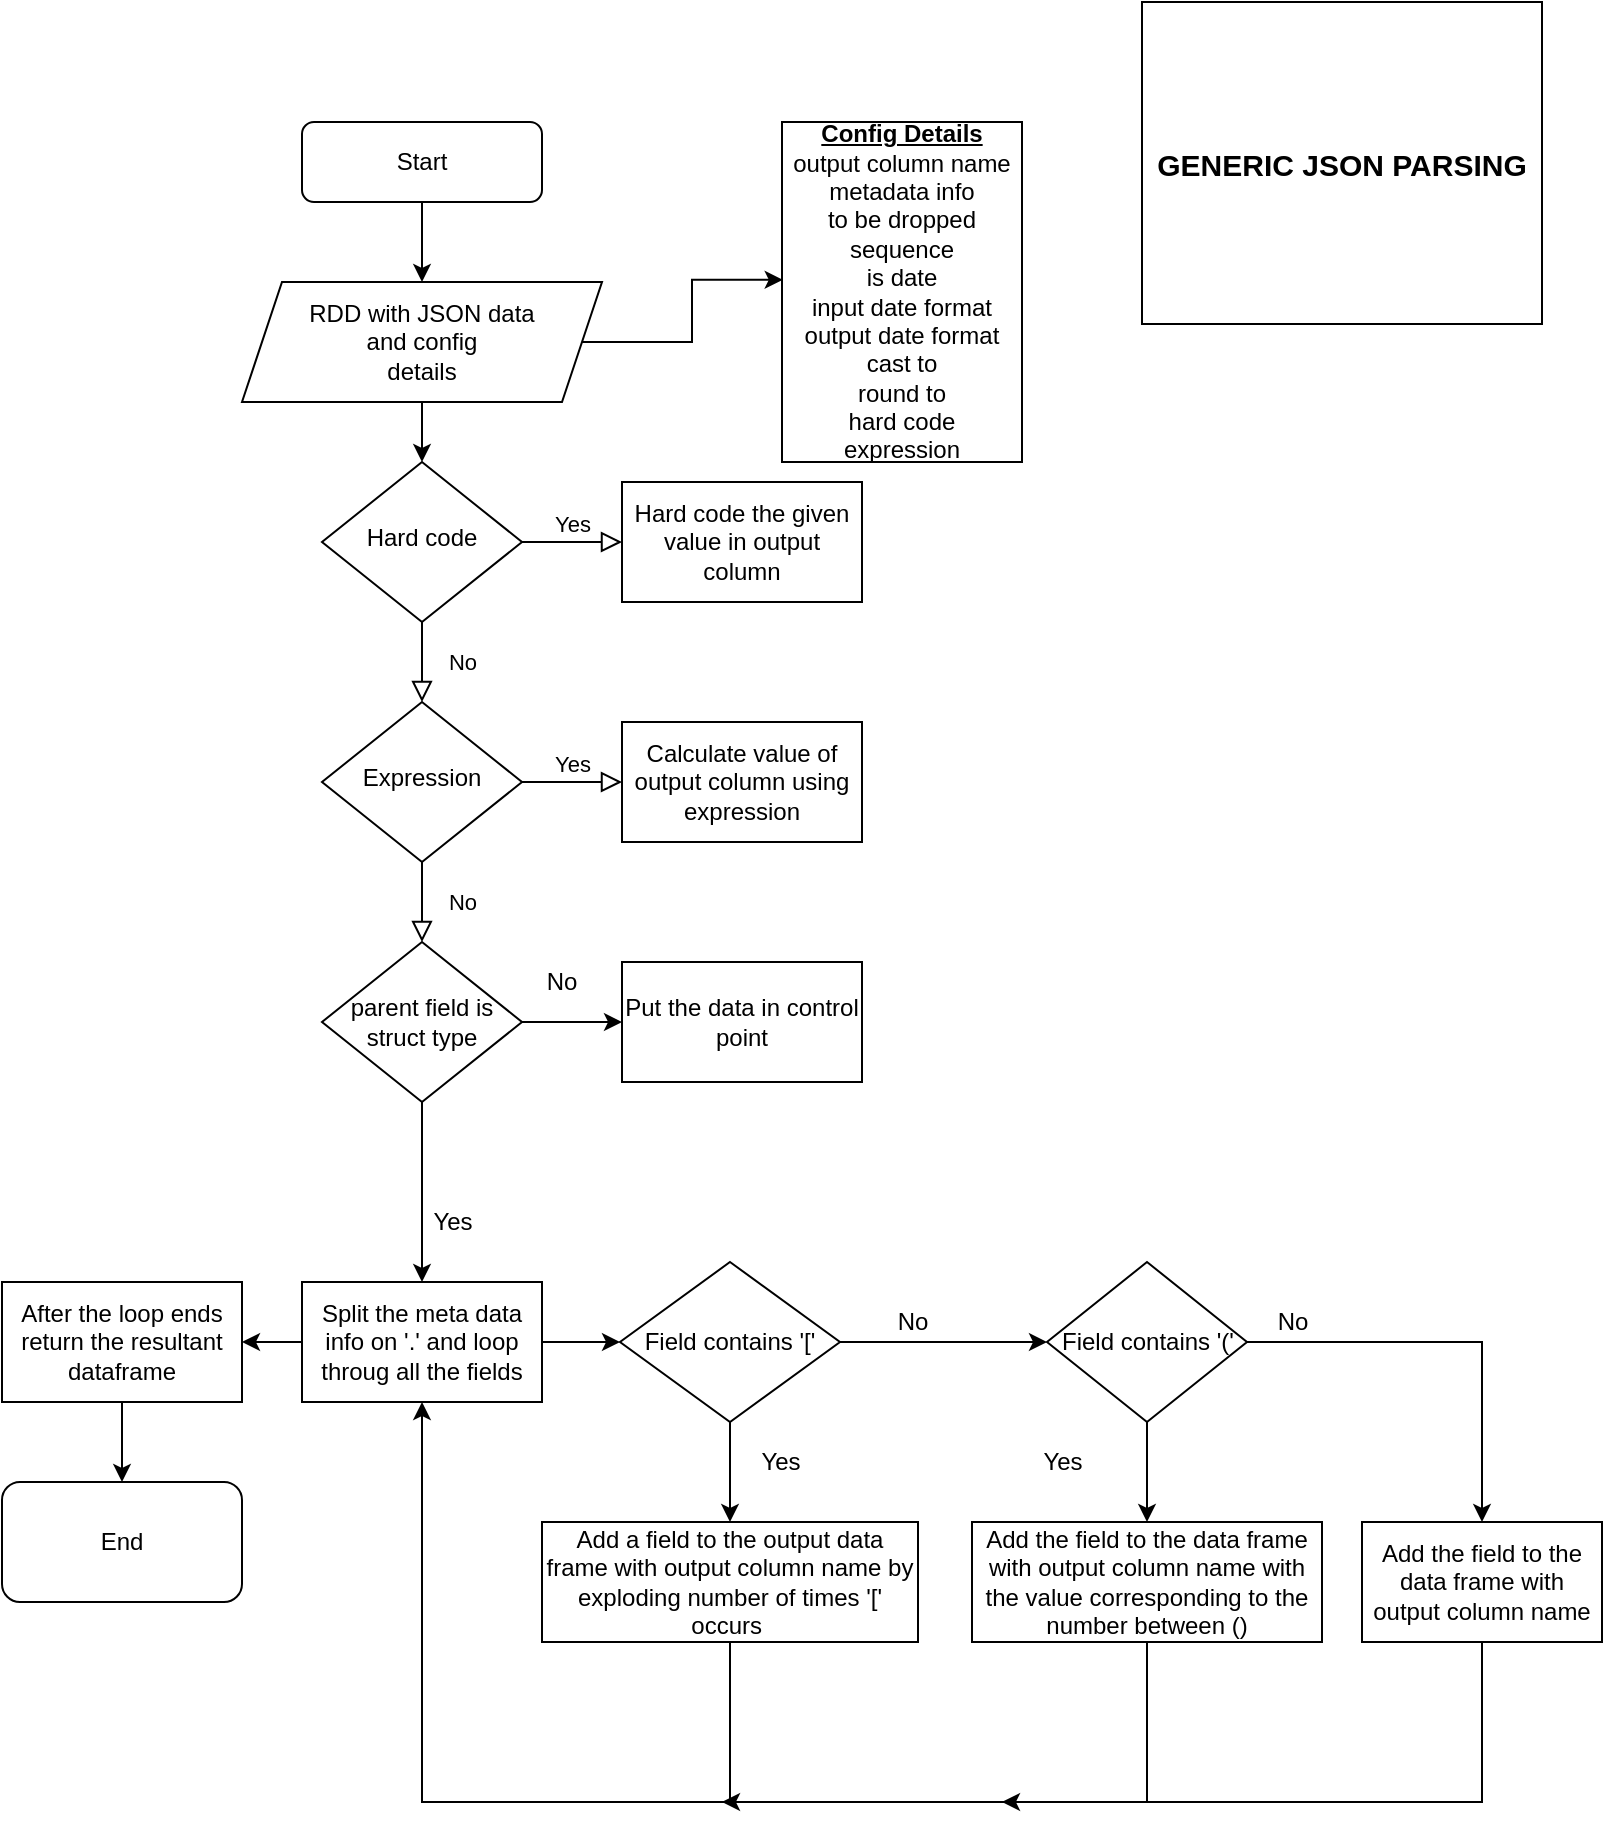 <mxfile version="14.8.6" type="github" pages="2">
  <diagram id="C5RBs43oDa-KdzZeNtuy" name="parsing">
    <mxGraphModel dx="1038" dy="624" grid="1" gridSize="10" guides="1" tooltips="1" connect="1" arrows="1" fold="1" page="1" pageScale="1" pageWidth="827" pageHeight="1169" math="0" shadow="0">
      <root>
        <mxCell id="WIyWlLk6GJQsqaUBKTNV-0" />
        <mxCell id="WIyWlLk6GJQsqaUBKTNV-1" parent="WIyWlLk6GJQsqaUBKTNV-0" />
        <mxCell id="URmaCaLnYU4HS1EAbrBs-4" value="" style="edgeStyle=orthogonalEdgeStyle;rounded=0;orthogonalLoop=1;jettySize=auto;html=1;" edge="1" parent="WIyWlLk6GJQsqaUBKTNV-1" source="WIyWlLk6GJQsqaUBKTNV-3" target="URmaCaLnYU4HS1EAbrBs-2">
          <mxGeometry relative="1" as="geometry" />
        </mxCell>
        <mxCell id="WIyWlLk6GJQsqaUBKTNV-3" value="Start" style="rounded=1;whiteSpace=wrap;html=1;fontSize=12;glass=0;strokeWidth=1;shadow=0;" parent="WIyWlLk6GJQsqaUBKTNV-1" vertex="1">
          <mxGeometry x="160" y="99" width="120" height="40" as="geometry" />
        </mxCell>
        <mxCell id="WIyWlLk6GJQsqaUBKTNV-4" value="No" style="rounded=0;html=1;jettySize=auto;orthogonalLoop=1;fontSize=11;endArrow=block;endFill=0;endSize=8;strokeWidth=1;shadow=0;labelBackgroundColor=none;edgeStyle=orthogonalEdgeStyle;" parent="WIyWlLk6GJQsqaUBKTNV-1" source="WIyWlLk6GJQsqaUBKTNV-6" target="WIyWlLk6GJQsqaUBKTNV-10" edge="1">
          <mxGeometry y="20" relative="1" as="geometry">
            <mxPoint as="offset" />
          </mxGeometry>
        </mxCell>
        <mxCell id="WIyWlLk6GJQsqaUBKTNV-5" value="Yes" style="edgeStyle=orthogonalEdgeStyle;rounded=0;html=1;jettySize=auto;orthogonalLoop=1;fontSize=11;endArrow=block;endFill=0;endSize=8;strokeWidth=1;shadow=0;labelBackgroundColor=none;" parent="WIyWlLk6GJQsqaUBKTNV-1" source="WIyWlLk6GJQsqaUBKTNV-6" edge="1">
          <mxGeometry y="10" relative="1" as="geometry">
            <mxPoint as="offset" />
            <mxPoint x="320" y="309" as="targetPoint" />
          </mxGeometry>
        </mxCell>
        <mxCell id="WIyWlLk6GJQsqaUBKTNV-6" value="Hard code" style="rhombus;whiteSpace=wrap;html=1;shadow=0;fontFamily=Helvetica;fontSize=12;align=center;strokeWidth=1;spacing=6;spacingTop=-4;" parent="WIyWlLk6GJQsqaUBKTNV-1" vertex="1">
          <mxGeometry x="170" y="269" width="100" height="80" as="geometry" />
        </mxCell>
        <mxCell id="WIyWlLk6GJQsqaUBKTNV-9" value="Yes" style="edgeStyle=orthogonalEdgeStyle;rounded=0;html=1;jettySize=auto;orthogonalLoop=1;fontSize=11;endArrow=block;endFill=0;endSize=8;strokeWidth=1;shadow=0;labelBackgroundColor=none;" parent="WIyWlLk6GJQsqaUBKTNV-1" source="WIyWlLk6GJQsqaUBKTNV-10" edge="1">
          <mxGeometry y="10" relative="1" as="geometry">
            <mxPoint as="offset" />
            <mxPoint x="320" y="429" as="targetPoint" />
          </mxGeometry>
        </mxCell>
        <mxCell id="WIyWlLk6GJQsqaUBKTNV-10" value="Expression" style="rhombus;whiteSpace=wrap;html=1;shadow=0;fontFamily=Helvetica;fontSize=12;align=center;strokeWidth=1;spacing=6;spacingTop=-4;" parent="WIyWlLk6GJQsqaUBKTNV-1" vertex="1">
          <mxGeometry x="170" y="389" width="100" height="80" as="geometry" />
        </mxCell>
        <mxCell id="URmaCaLnYU4HS1EAbrBs-3" value="" style="edgeStyle=orthogonalEdgeStyle;rounded=0;orthogonalLoop=1;jettySize=auto;html=1;" edge="1" parent="WIyWlLk6GJQsqaUBKTNV-1" source="URmaCaLnYU4HS1EAbrBs-2" target="WIyWlLk6GJQsqaUBKTNV-6">
          <mxGeometry relative="1" as="geometry" />
        </mxCell>
        <mxCell id="URmaCaLnYU4HS1EAbrBs-6" style="edgeStyle=orthogonalEdgeStyle;rounded=0;orthogonalLoop=1;jettySize=auto;html=1;entryX=0.003;entryY=0.464;entryDx=0;entryDy=0;entryPerimeter=0;" edge="1" parent="WIyWlLk6GJQsqaUBKTNV-1" source="URmaCaLnYU4HS1EAbrBs-2" target="URmaCaLnYU4HS1EAbrBs-5">
          <mxGeometry relative="1" as="geometry" />
        </mxCell>
        <mxCell id="URmaCaLnYU4HS1EAbrBs-2" value="RDD with JSON data &lt;br&gt;and config&lt;br&gt;details" style="shape=parallelogram;perimeter=parallelogramPerimeter;whiteSpace=wrap;html=1;fixedSize=1;" vertex="1" parent="WIyWlLk6GJQsqaUBKTNV-1">
          <mxGeometry x="130" y="179" width="180" height="60" as="geometry" />
        </mxCell>
        <mxCell id="URmaCaLnYU4HS1EAbrBs-5" value="&lt;b&gt;&lt;u&gt;Config Details&lt;/u&gt;&lt;/b&gt;&lt;br&gt;output column name&lt;br&gt;metadata info&lt;br&gt;to be dropped&lt;br&gt;sequence&lt;br&gt;is date&lt;br&gt;input date format&lt;br&gt;output date format&lt;br&gt;cast to&lt;br&gt;round to&lt;br&gt;hard code&lt;br&gt;expression" style="whiteSpace=wrap;html=1;" vertex="1" parent="WIyWlLk6GJQsqaUBKTNV-1">
          <mxGeometry x="400" y="99" width="120" height="170" as="geometry" />
        </mxCell>
        <mxCell id="URmaCaLnYU4HS1EAbrBs-7" value="No" style="rounded=0;html=1;jettySize=auto;orthogonalLoop=1;fontSize=11;endArrow=block;endFill=0;endSize=8;strokeWidth=1;shadow=0;labelBackgroundColor=none;edgeStyle=orthogonalEdgeStyle;exitX=0.5;exitY=1;exitDx=0;exitDy=0;" edge="1" parent="WIyWlLk6GJQsqaUBKTNV-1" source="WIyWlLk6GJQsqaUBKTNV-10">
          <mxGeometry y="20" relative="1" as="geometry">
            <mxPoint as="offset" />
            <mxPoint x="230" y="519" as="sourcePoint" />
            <mxPoint x="220" y="509" as="targetPoint" />
          </mxGeometry>
        </mxCell>
        <mxCell id="URmaCaLnYU4HS1EAbrBs-9" style="edgeStyle=orthogonalEdgeStyle;rounded=0;orthogonalLoop=1;jettySize=auto;html=1;exitX=1;exitY=0.5;exitDx=0;exitDy=0;entryX=0;entryY=0.5;entryDx=0;entryDy=0;" edge="1" parent="WIyWlLk6GJQsqaUBKTNV-1" source="URmaCaLnYU4HS1EAbrBs-8" target="URmaCaLnYU4HS1EAbrBs-13">
          <mxGeometry relative="1" as="geometry">
            <mxPoint x="310" y="549" as="targetPoint" />
          </mxGeometry>
        </mxCell>
        <mxCell id="URmaCaLnYU4HS1EAbrBs-15" value="" style="edgeStyle=orthogonalEdgeStyle;rounded=0;orthogonalLoop=1;jettySize=auto;html=1;" edge="1" parent="WIyWlLk6GJQsqaUBKTNV-1" source="URmaCaLnYU4HS1EAbrBs-8" target="URmaCaLnYU4HS1EAbrBs-14">
          <mxGeometry relative="1" as="geometry" />
        </mxCell>
        <mxCell id="URmaCaLnYU4HS1EAbrBs-8" value="parent field is struct type" style="rhombus;whiteSpace=wrap;html=1;" vertex="1" parent="WIyWlLk6GJQsqaUBKTNV-1">
          <mxGeometry x="170" y="509" width="100" height="80" as="geometry" />
        </mxCell>
        <mxCell id="URmaCaLnYU4HS1EAbrBs-10" value="No" style="text;html=1;strokeColor=none;fillColor=none;align=center;verticalAlign=middle;whiteSpace=wrap;rounded=0;" vertex="1" parent="WIyWlLk6GJQsqaUBKTNV-1">
          <mxGeometry x="270" y="519" width="40" height="20" as="geometry" />
        </mxCell>
        <mxCell id="URmaCaLnYU4HS1EAbrBs-11" value="&lt;span&gt;Hard code the given&lt;/span&gt;&lt;br&gt;&lt;span&gt;value in output column&lt;/span&gt;" style="whiteSpace=wrap;html=1;" vertex="1" parent="WIyWlLk6GJQsqaUBKTNV-1">
          <mxGeometry x="320" y="279" width="120" height="60" as="geometry" />
        </mxCell>
        <mxCell id="URmaCaLnYU4HS1EAbrBs-12" value="&lt;span&gt;Calculate value of output column using expression&lt;/span&gt;" style="whiteSpace=wrap;html=1;" vertex="1" parent="WIyWlLk6GJQsqaUBKTNV-1">
          <mxGeometry x="320" y="399" width="120" height="60" as="geometry" />
        </mxCell>
        <mxCell id="URmaCaLnYU4HS1EAbrBs-13" value="Put the data in control point" style="whiteSpace=wrap;html=1;" vertex="1" parent="WIyWlLk6GJQsqaUBKTNV-1">
          <mxGeometry x="320" y="519" width="120" height="60" as="geometry" />
        </mxCell>
        <mxCell id="URmaCaLnYU4HS1EAbrBs-18" value="" style="edgeStyle=orthogonalEdgeStyle;rounded=0;orthogonalLoop=1;jettySize=auto;html=1;" edge="1" parent="WIyWlLk6GJQsqaUBKTNV-1" source="URmaCaLnYU4HS1EAbrBs-14" target="URmaCaLnYU4HS1EAbrBs-17">
          <mxGeometry relative="1" as="geometry" />
        </mxCell>
        <mxCell id="URmaCaLnYU4HS1EAbrBs-40" value="" style="edgeStyle=orthogonalEdgeStyle;rounded=0;orthogonalLoop=1;jettySize=auto;html=1;" edge="1" parent="WIyWlLk6GJQsqaUBKTNV-1" source="URmaCaLnYU4HS1EAbrBs-14" target="URmaCaLnYU4HS1EAbrBs-39">
          <mxGeometry relative="1" as="geometry" />
        </mxCell>
        <mxCell id="URmaCaLnYU4HS1EAbrBs-14" value="Split the meta data info on &#39;.&#39; and loop throug all the fields" style="whiteSpace=wrap;html=1;" vertex="1" parent="WIyWlLk6GJQsqaUBKTNV-1">
          <mxGeometry x="160" y="679" width="120" height="60" as="geometry" />
        </mxCell>
        <mxCell id="URmaCaLnYU4HS1EAbrBs-16" value="Yes" style="text;html=1;align=center;verticalAlign=middle;resizable=0;points=[];autosize=1;strokeColor=none;" vertex="1" parent="WIyWlLk6GJQsqaUBKTNV-1">
          <mxGeometry x="220" y="639" width="30" height="20" as="geometry" />
        </mxCell>
        <mxCell id="URmaCaLnYU4HS1EAbrBs-20" value="" style="edgeStyle=orthogonalEdgeStyle;rounded=0;orthogonalLoop=1;jettySize=auto;html=1;" edge="1" parent="WIyWlLk6GJQsqaUBKTNV-1" source="URmaCaLnYU4HS1EAbrBs-17" target="URmaCaLnYU4HS1EAbrBs-19">
          <mxGeometry relative="1" as="geometry" />
        </mxCell>
        <mxCell id="URmaCaLnYU4HS1EAbrBs-24" value="" style="edgeStyle=orthogonalEdgeStyle;rounded=0;orthogonalLoop=1;jettySize=auto;html=1;" edge="1" parent="WIyWlLk6GJQsqaUBKTNV-1" source="URmaCaLnYU4HS1EAbrBs-17" target="URmaCaLnYU4HS1EAbrBs-23">
          <mxGeometry relative="1" as="geometry" />
        </mxCell>
        <mxCell id="URmaCaLnYU4HS1EAbrBs-17" value="Field contains &#39;[&#39;" style="rhombus;whiteSpace=wrap;html=1;" vertex="1" parent="WIyWlLk6GJQsqaUBKTNV-1">
          <mxGeometry x="319" y="669" width="110" height="80" as="geometry" />
        </mxCell>
        <mxCell id="URmaCaLnYU4HS1EAbrBs-22" value="" style="edgeStyle=orthogonalEdgeStyle;rounded=0;orthogonalLoop=1;jettySize=auto;html=1;entryX=0.5;entryY=0;entryDx=0;entryDy=0;" edge="1" parent="WIyWlLk6GJQsqaUBKTNV-1" source="URmaCaLnYU4HS1EAbrBs-19" target="URmaCaLnYU4HS1EAbrBs-27">
          <mxGeometry relative="1" as="geometry">
            <mxPoint x="650" y="709" as="targetPoint" />
          </mxGeometry>
        </mxCell>
        <mxCell id="URmaCaLnYU4HS1EAbrBs-26" value="" style="edgeStyle=orthogonalEdgeStyle;rounded=0;orthogonalLoop=1;jettySize=auto;html=1;" edge="1" parent="WIyWlLk6GJQsqaUBKTNV-1" source="URmaCaLnYU4HS1EAbrBs-19" target="URmaCaLnYU4HS1EAbrBs-25">
          <mxGeometry relative="1" as="geometry" />
        </mxCell>
        <mxCell id="URmaCaLnYU4HS1EAbrBs-19" value="Field contains &#39;(&#39;" style="rhombus;whiteSpace=wrap;html=1;" vertex="1" parent="WIyWlLk6GJQsqaUBKTNV-1">
          <mxGeometry x="532.5" y="669" width="100" height="80" as="geometry" />
        </mxCell>
        <mxCell id="URmaCaLnYU4HS1EAbrBs-30" style="edgeStyle=orthogonalEdgeStyle;rounded=0;orthogonalLoop=1;jettySize=auto;html=1;exitX=0.5;exitY=1;exitDx=0;exitDy=0;entryX=0.5;entryY=1;entryDx=0;entryDy=0;" edge="1" parent="WIyWlLk6GJQsqaUBKTNV-1" source="URmaCaLnYU4HS1EAbrBs-23" target="URmaCaLnYU4HS1EAbrBs-14">
          <mxGeometry relative="1" as="geometry">
            <mxPoint x="220" y="749" as="targetPoint" />
            <Array as="points">
              <mxPoint x="374" y="939" />
              <mxPoint x="220" y="939" />
            </Array>
          </mxGeometry>
        </mxCell>
        <mxCell id="URmaCaLnYU4HS1EAbrBs-23" value="Add a field to the output data frame with output column name by exploding number of times &#39;[&#39; occurs&amp;nbsp;" style="whiteSpace=wrap;html=1;" vertex="1" parent="WIyWlLk6GJQsqaUBKTNV-1">
          <mxGeometry x="280" y="799" width="188" height="60" as="geometry" />
        </mxCell>
        <mxCell id="URmaCaLnYU4HS1EAbrBs-32" style="edgeStyle=orthogonalEdgeStyle;rounded=0;orthogonalLoop=1;jettySize=auto;html=1;exitX=0.5;exitY=1;exitDx=0;exitDy=0;" edge="1" parent="WIyWlLk6GJQsqaUBKTNV-1" source="URmaCaLnYU4HS1EAbrBs-25">
          <mxGeometry relative="1" as="geometry">
            <mxPoint x="370" y="939" as="targetPoint" />
            <Array as="points">
              <mxPoint x="583" y="939" />
            </Array>
          </mxGeometry>
        </mxCell>
        <mxCell id="URmaCaLnYU4HS1EAbrBs-25" value="&lt;span&gt;Add the field to the data frame with output column name with the value corresponding to the number between ()&lt;/span&gt;" style="whiteSpace=wrap;html=1;" vertex="1" parent="WIyWlLk6GJQsqaUBKTNV-1">
          <mxGeometry x="495" y="799" width="175" height="60" as="geometry" />
        </mxCell>
        <mxCell id="URmaCaLnYU4HS1EAbrBs-33" style="edgeStyle=orthogonalEdgeStyle;rounded=0;orthogonalLoop=1;jettySize=auto;html=1;exitX=0.5;exitY=1;exitDx=0;exitDy=0;" edge="1" parent="WIyWlLk6GJQsqaUBKTNV-1" source="URmaCaLnYU4HS1EAbrBs-27">
          <mxGeometry relative="1" as="geometry">
            <mxPoint x="510" y="939" as="targetPoint" />
            <Array as="points">
              <mxPoint x="750" y="939" />
            </Array>
          </mxGeometry>
        </mxCell>
        <mxCell id="URmaCaLnYU4HS1EAbrBs-27" value="Add the field to the data frame with output column name" style="whiteSpace=wrap;html=1;" vertex="1" parent="WIyWlLk6GJQsqaUBKTNV-1">
          <mxGeometry x="690" y="799" width="120" height="60" as="geometry" />
        </mxCell>
        <mxCell id="URmaCaLnYU4HS1EAbrBs-35" value="No" style="text;html=1;align=center;verticalAlign=middle;resizable=0;points=[];autosize=1;strokeColor=none;" vertex="1" parent="WIyWlLk6GJQsqaUBKTNV-1">
          <mxGeometry x="640" y="689" width="30" height="20" as="geometry" />
        </mxCell>
        <mxCell id="URmaCaLnYU4HS1EAbrBs-36" value="No" style="text;html=1;align=center;verticalAlign=middle;resizable=0;points=[];autosize=1;strokeColor=none;" vertex="1" parent="WIyWlLk6GJQsqaUBKTNV-1">
          <mxGeometry x="450" y="689" width="30" height="20" as="geometry" />
        </mxCell>
        <mxCell id="URmaCaLnYU4HS1EAbrBs-37" value="Yes" style="text;html=1;align=center;verticalAlign=middle;resizable=0;points=[];autosize=1;strokeColor=none;" vertex="1" parent="WIyWlLk6GJQsqaUBKTNV-1">
          <mxGeometry x="384" y="759" width="30" height="20" as="geometry" />
        </mxCell>
        <mxCell id="URmaCaLnYU4HS1EAbrBs-38" value="Yes" style="text;html=1;align=center;verticalAlign=middle;resizable=0;points=[];autosize=1;strokeColor=none;" vertex="1" parent="WIyWlLk6GJQsqaUBKTNV-1">
          <mxGeometry x="525" y="759" width="30" height="20" as="geometry" />
        </mxCell>
        <mxCell id="URmaCaLnYU4HS1EAbrBs-42" value="" style="edgeStyle=orthogonalEdgeStyle;rounded=0;orthogonalLoop=1;jettySize=auto;html=1;" edge="1" parent="WIyWlLk6GJQsqaUBKTNV-1" source="URmaCaLnYU4HS1EAbrBs-39" target="URmaCaLnYU4HS1EAbrBs-41">
          <mxGeometry relative="1" as="geometry" />
        </mxCell>
        <mxCell id="URmaCaLnYU4HS1EAbrBs-39" value="After the loop ends return the resultant dataframe" style="whiteSpace=wrap;html=1;" vertex="1" parent="WIyWlLk6GJQsqaUBKTNV-1">
          <mxGeometry x="10" y="679" width="120" height="60" as="geometry" />
        </mxCell>
        <mxCell id="URmaCaLnYU4HS1EAbrBs-41" value="End" style="rounded=1;whiteSpace=wrap;html=1;" vertex="1" parent="WIyWlLk6GJQsqaUBKTNV-1">
          <mxGeometry x="10" y="779" width="120" height="60" as="geometry" />
        </mxCell>
        <mxCell id="XpdEg-C_2FEA5WS1l5iR-0" value="&lt;b&gt;&lt;font style=&quot;font-size: 15px&quot;&gt;GENERIC JSON PARSING&lt;/font&gt;&lt;/b&gt;" style="whiteSpace=wrap;html=1;" vertex="1" parent="WIyWlLk6GJQsqaUBKTNV-1">
          <mxGeometry x="580" y="39" width="200" height="161" as="geometry" />
        </mxCell>
      </root>
    </mxGraphModel>
  </diagram>
  <diagram id="u2HsZxxzuq3RQ41EybqB" name="enrichment">
    <mxGraphModel dx="1038" dy="624" grid="1" gridSize="10" guides="1" tooltips="1" connect="1" arrows="1" fold="1" page="1" pageScale="1" pageWidth="827" pageHeight="1169" math="0" shadow="0">
      <root>
        <mxCell id="BqmCzdSlq5FXhEj4esph-0" />
        <mxCell id="BqmCzdSlq5FXhEj4esph-1" parent="BqmCzdSlq5FXhEj4esph-0" />
        <mxCell id="BqmCzdSlq5FXhEj4esph-4" value="" style="edgeStyle=orthogonalEdgeStyle;rounded=0;orthogonalLoop=1;jettySize=auto;html=1;" edge="1" parent="BqmCzdSlq5FXhEj4esph-1" source="BqmCzdSlq5FXhEj4esph-2">
          <mxGeometry relative="1" as="geometry">
            <mxPoint x="414" y="160" as="targetPoint" />
          </mxGeometry>
        </mxCell>
        <mxCell id="BqmCzdSlq5FXhEj4esph-2" value="Start" style="rounded=1;whiteSpace=wrap;html=1;" vertex="1" parent="BqmCzdSlq5FXhEj4esph-1">
          <mxGeometry x="354" y="20" width="120" height="60" as="geometry" />
        </mxCell>
        <mxCell id="BqmCzdSlq5FXhEj4esph-6" value="" style="edgeStyle=orthogonalEdgeStyle;rounded=0;orthogonalLoop=1;jettySize=auto;html=1;entryX=-0.04;entryY=0.439;entryDx=0;entryDy=0;entryPerimeter=0;" edge="1" parent="BqmCzdSlq5FXhEj4esph-1" target="BqmCzdSlq5FXhEj4esph-7">
          <mxGeometry relative="1" as="geometry">
            <mxPoint x="471" y="190" as="sourcePoint" />
            <mxPoint x="554" y="190" as="targetPoint" />
          </mxGeometry>
        </mxCell>
        <mxCell id="BqmCzdSlq5FXhEj4esph-7" value="&lt;b&gt;&lt;u&gt;Configuration Details&lt;/u&gt;&lt;/b&gt;&lt;br&gt;table name&lt;br&gt;table query&lt;br&gt;extract columns&lt;br&gt;master join columns&lt;br&gt;enrich join columns&lt;br&gt;join expression&lt;br&gt;join type&lt;br&gt;additional columns&lt;br&gt;column data types&lt;br&gt;drop columns&lt;br&gt;column rename&lt;br&gt;filter condition" style="rounded=0;whiteSpace=wrap;html=1;" vertex="1" parent="BqmCzdSlq5FXhEj4esph-1">
          <mxGeometry x="550" y="20" width="120" height="260" as="geometry" />
        </mxCell>
        <mxCell id="BLwmwBdNt_kXqMHtZqJM-4" value="" style="edgeStyle=orthogonalEdgeStyle;rounded=0;orthogonalLoop=1;jettySize=auto;html=1;" edge="1" parent="BqmCzdSlq5FXhEj4esph-1" source="BLwmwBdNt_kXqMHtZqJM-0" target="BLwmwBdNt_kXqMHtZqJM-3">
          <mxGeometry relative="1" as="geometry" />
        </mxCell>
        <mxCell id="BLwmwBdNt_kXqMHtZqJM-0" value="input dataframe, configuration details" style="shape=parallelogram;perimeter=parallelogramPerimeter;whiteSpace=wrap;html=1;fixedSize=1;" vertex="1" parent="BqmCzdSlq5FXhEj4esph-1">
          <mxGeometry x="342" y="160" width="144" height="60" as="geometry" />
        </mxCell>
        <mxCell id="BLwmwBdNt_kXqMHtZqJM-6" value="" style="edgeStyle=orthogonalEdgeStyle;rounded=0;orthogonalLoop=1;jettySize=auto;html=1;" edge="1" parent="BqmCzdSlq5FXhEj4esph-1" source="BLwmwBdNt_kXqMHtZqJM-3" target="BLwmwBdNt_kXqMHtZqJM-5">
          <mxGeometry relative="1" as="geometry" />
        </mxCell>
        <mxCell id="BLwmwBdNt_kXqMHtZqJM-3" value="filter the dataframe using filter condition" style="whiteSpace=wrap;html=1;" vertex="1" parent="BqmCzdSlq5FXhEj4esph-1">
          <mxGeometry x="354" y="300" width="120" height="60" as="geometry" />
        </mxCell>
        <mxCell id="BLwmwBdNt_kXqMHtZqJM-5" value="status = &#39;active&#39; &lt;br&gt;and &lt;br&gt;table query &lt;br&gt;or &lt;br&gt;name is not null" style="rhombus;whiteSpace=wrap;html=1;" vertex="1" parent="BqmCzdSlq5FXhEj4esph-1">
          <mxGeometry x="328" y="430" width="172" height="130" as="geometry" />
        </mxCell>
      </root>
    </mxGraphModel>
  </diagram>
</mxfile>
